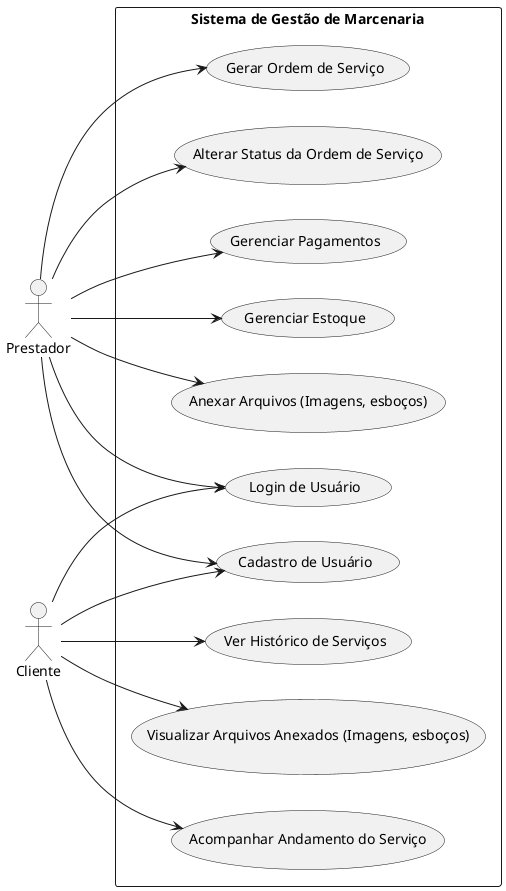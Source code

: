 @startuml
left to right direction
skinparam packageStyle rectangle

actor Prestador
actor Cliente

package "Sistema de Gestão de Marcenaria" {
  
  usecase "Cadastro de Usuário" as UC01
  usecase "Login de Usuário" as UC02
  usecase "Gerar Ordem de Serviço" as UC03
  usecase "Alterar Status da Ordem de Serviço" as UC04
  usecase "Gerenciar Pagamentos" as UC05
  usecase "Gerenciar Estoque" as UC06
  usecase "Anexar Arquivos (Imagens, esboços)" as UC07
  usecase "Acompanhar Andamento do Serviço" as UC08
  usecase "Ver Histórico de Serviços" as UC09

  usecase "Visualizar Arquivos Anexados (Imagens, esboços)" as UC11
}

Prestador --> UC01
Prestador --> UC02
Prestador --> UC03
Prestador --> UC04
Prestador --> UC05
Prestador --> UC06
Prestador --> UC07


Cliente --> UC01
Cliente --> UC02
Cliente --> UC08
Cliente --> UC09
Cliente --> UC11

@enduml

